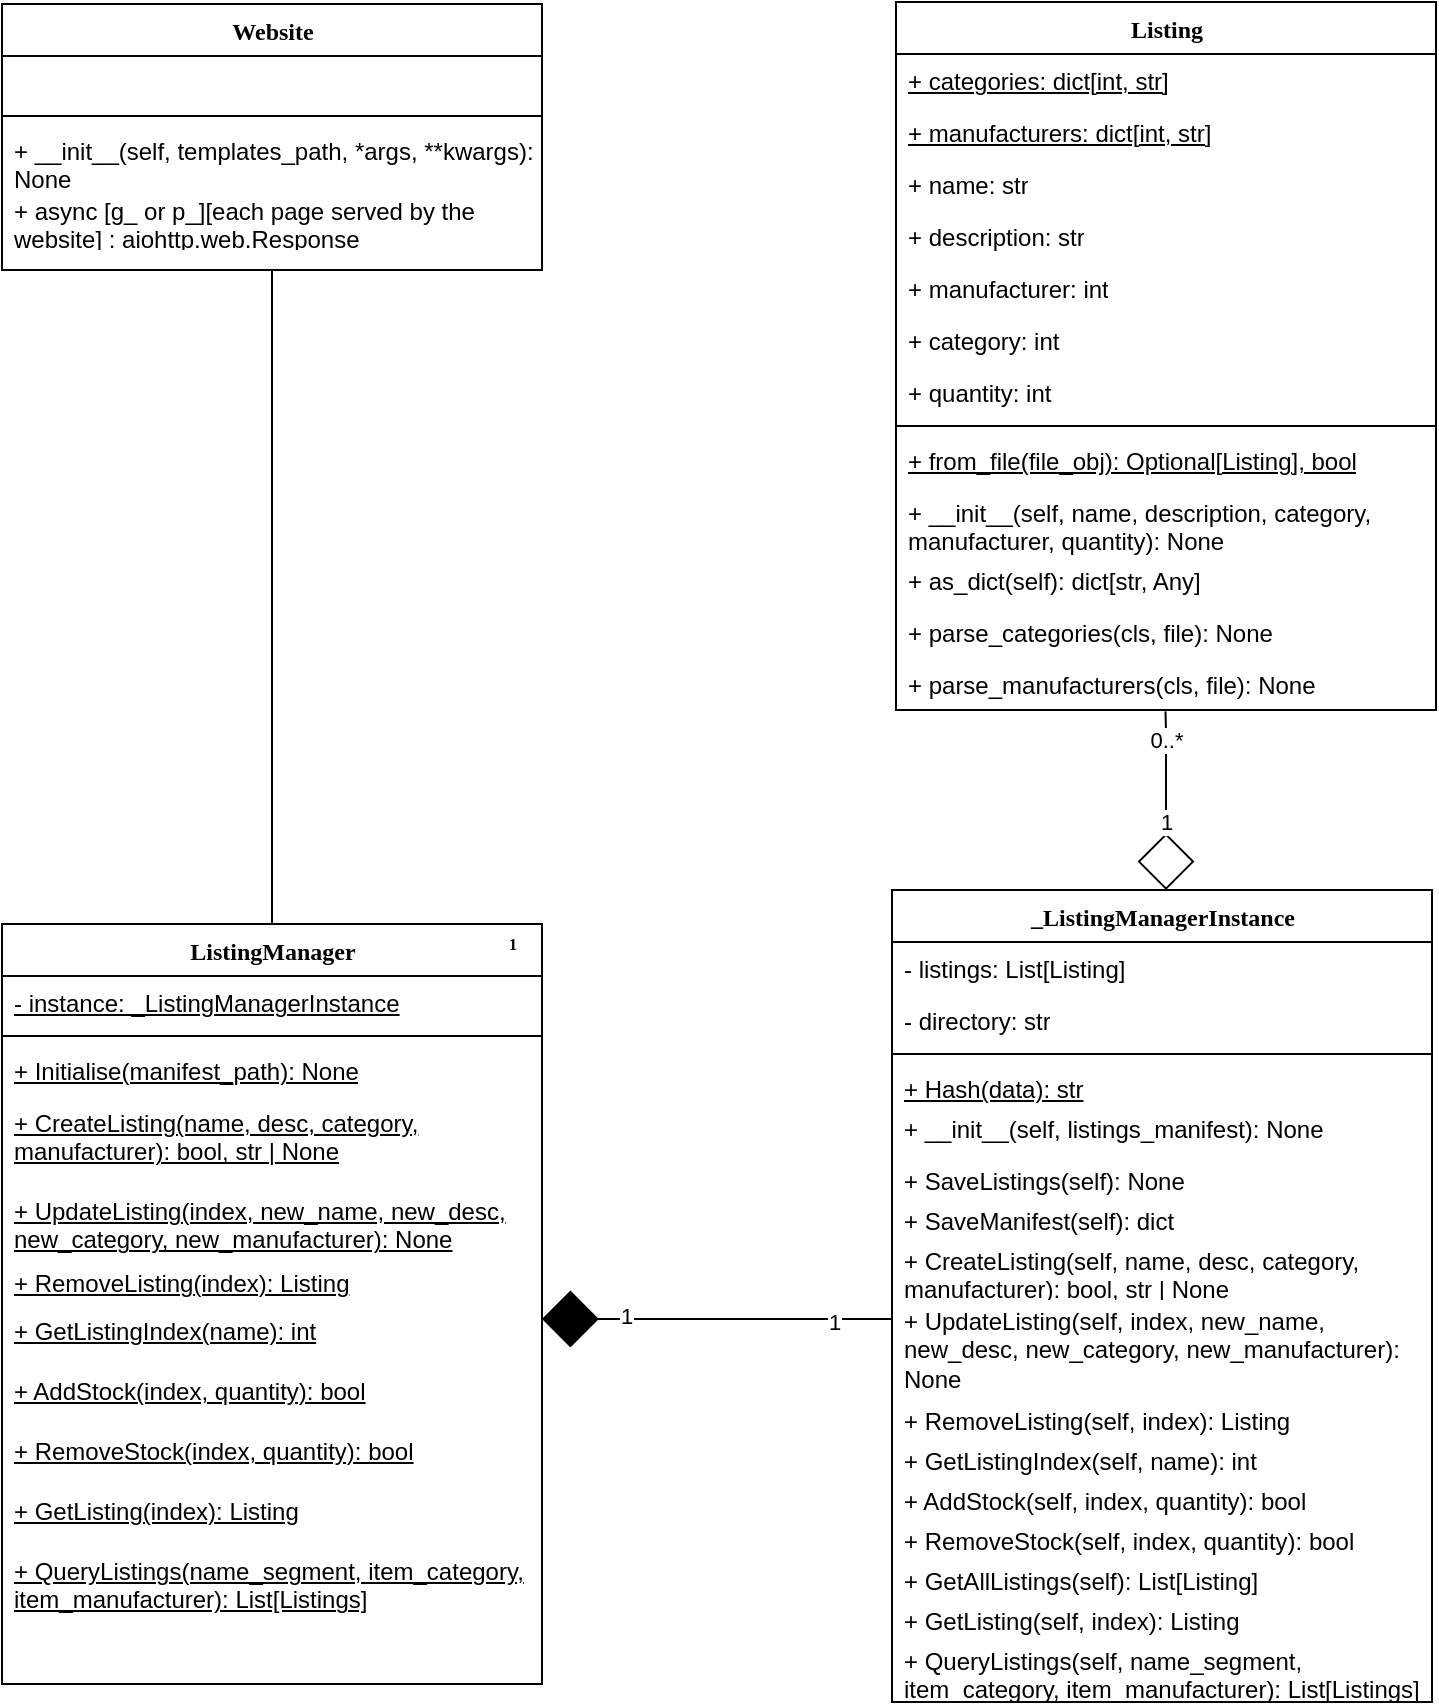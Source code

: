 <mxfile version="24.2.5" type="device">
  <diagram name="Page-1" id="9f46799a-70d6-7492-0946-bef42562c5a5">
    <mxGraphModel dx="1647" dy="848" grid="1" gridSize="10" guides="1" tooltips="1" connect="1" arrows="1" fold="1" page="1" pageScale="1" pageWidth="827" pageHeight="1169" background="none" math="0" shadow="0">
      <root>
        <mxCell id="0" />
        <mxCell id="1" parent="0" />
        <mxCell id="fig7b9ZCzUKYOjgg6JOX-109" style="edgeStyle=orthogonalEdgeStyle;rounded=0;orthogonalLoop=1;jettySize=auto;html=1;exitX=1;exitY=0.25;exitDx=0;exitDy=0;endArrow=none;endFill=0;startArrow=diamond;startFill=1;startSize=26;entryX=0;entryY=0.25;entryDx=0;entryDy=0;" parent="1" source="fig7b9ZCzUKYOjgg6JOX-33" target="fig7b9ZCzUKYOjgg6JOX-53" edge="1">
          <mxGeometry relative="1" as="geometry" />
        </mxCell>
        <mxCell id="XmoG7C3EzNgsM0h9lE8Z-25" value="1" style="edgeLabel;html=1;align=center;verticalAlign=middle;resizable=0;points=[];" parent="fig7b9ZCzUKYOjgg6JOX-109" vertex="1" connectable="0">
          <mxGeometry x="0.666" y="-1" relative="1" as="geometry">
            <mxPoint as="offset" />
          </mxGeometry>
        </mxCell>
        <mxCell id="XmoG7C3EzNgsM0h9lE8Z-33" value="1" style="edgeLabel;html=1;align=center;verticalAlign=middle;resizable=0;points=[];" parent="fig7b9ZCzUKYOjgg6JOX-109" vertex="1" connectable="0">
          <mxGeometry x="0.168" y="-1" relative="1" as="geometry">
            <mxPoint x="-60" y="-3" as="offset" />
          </mxGeometry>
        </mxCell>
        <mxCell id="78961159f06e98e8-17" value="ListingManager" style="swimlane;html=1;fontStyle=1;align=center;verticalAlign=top;childLayout=stackLayout;horizontal=1;startSize=26;horizontalStack=0;resizeParent=1;resizeLast=0;collapsible=1;marginBottom=0;swimlaneFillColor=#ffffff;rounded=0;shadow=0;comic=0;labelBackgroundColor=none;strokeWidth=1;fillColor=none;fontFamily=Verdana;fontSize=12" parent="1" vertex="1">
          <mxGeometry x="45" y="507" width="270" height="380" as="geometry" />
        </mxCell>
        <mxCell id="78961159f06e98e8-21" value="&lt;u&gt;- instance: _ListingManagerInstance&lt;/u&gt;" style="text;html=1;strokeColor=none;fillColor=none;align=left;verticalAlign=top;spacingLeft=4;spacingRight=4;whiteSpace=wrap;overflow=hidden;rotatable=0;points=[[0,0.5],[1,0.5]];portConstraint=eastwest;" parent="78961159f06e98e8-17" vertex="1">
          <mxGeometry y="26" width="270" height="26" as="geometry" />
        </mxCell>
        <mxCell id="78961159f06e98e8-19" value="" style="line;html=1;strokeWidth=1;fillColor=none;align=left;verticalAlign=middle;spacingTop=-1;spacingLeft=3;spacingRight=3;rotatable=0;labelPosition=right;points=[];portConstraint=eastwest;" parent="78961159f06e98e8-17" vertex="1">
          <mxGeometry y="52" width="270" height="8" as="geometry" />
        </mxCell>
        <mxCell id="78961159f06e98e8-20" value="&lt;span&gt;+ Initialise(manifest_path): None&lt;/span&gt;" style="text;html=1;strokeColor=none;fillColor=none;align=left;verticalAlign=top;spacingLeft=4;spacingRight=4;whiteSpace=wrap;overflow=hidden;rotatable=0;points=[[0,0.5],[1,0.5]];portConstraint=eastwest;fontStyle=4" parent="78961159f06e98e8-17" vertex="1">
          <mxGeometry y="60" width="270" height="26" as="geometry" />
        </mxCell>
        <mxCell id="78961159f06e98e8-27" value="&lt;span&gt;+ CreateListing(name, desc, category, manufacturer): bool, str | None&lt;/span&gt;" style="text;html=1;strokeColor=none;fillColor=none;align=left;verticalAlign=top;spacingLeft=4;spacingRight=4;whiteSpace=wrap;overflow=hidden;rotatable=0;points=[[0,0.5],[1,0.5]];portConstraint=eastwest;fontStyle=4" parent="78961159f06e98e8-17" vertex="1">
          <mxGeometry y="86" width="270" height="44" as="geometry" />
        </mxCell>
        <mxCell id="fig7b9ZCzUKYOjgg6JOX-31" value="&lt;span&gt;+ UpdateListing(index, new_name, new_desc, new_category, new_manufacturer): None&lt;/span&gt;" style="text;html=1;align=left;verticalAlign=top;whiteSpace=wrap;rounded=0;fontStyle=4;spacingLeft=4;spacingRight=4;spacingBottom=0;" parent="78961159f06e98e8-17" vertex="1">
          <mxGeometry y="130" width="270" height="30" as="geometry" />
        </mxCell>
        <mxCell id="fig7b9ZCzUKYOjgg6JOX-32" value="&lt;span&gt;+ RemoveListing(index): Listing&lt;/span&gt;" style="text;html=1;align=left;verticalAlign=top;whiteSpace=wrap;rounded=0;fontStyle=4;spacingLeft=4;spacingRight=4;spacingTop=6;" parent="78961159f06e98e8-17" vertex="1">
          <mxGeometry y="160" width="270" height="30" as="geometry" />
        </mxCell>
        <mxCell id="fig7b9ZCzUKYOjgg6JOX-33" value="&lt;span&gt;+ GetListingIndex(name): int&lt;/span&gt;" style="text;html=1;align=left;verticalAlign=top;whiteSpace=wrap;rounded=0;fontStyle=4;spacingLeft=4;spacingRight=4;" parent="78961159f06e98e8-17" vertex="1">
          <mxGeometry y="190" width="270" height="30" as="geometry" />
        </mxCell>
        <mxCell id="fig7b9ZCzUKYOjgg6JOX-34" value="&lt;span&gt;+ AddStock(index, quantity): bool&lt;/span&gt;" style="text;html=1;align=left;verticalAlign=top;whiteSpace=wrap;rounded=0;fontStyle=4;spacingLeft=4;spacingRight=4;" parent="78961159f06e98e8-17" vertex="1">
          <mxGeometry y="220" width="270" height="30" as="geometry" />
        </mxCell>
        <mxCell id="fig7b9ZCzUKYOjgg6JOX-35" value="&lt;span&gt;+ RemoveStock(index, quantity): bool&lt;/span&gt;" style="text;html=1;align=left;verticalAlign=top;whiteSpace=wrap;rounded=0;fontStyle=4;spacingLeft=4;spacingRight=4;" parent="78961159f06e98e8-17" vertex="1">
          <mxGeometry y="250" width="270" height="30" as="geometry" />
        </mxCell>
        <mxCell id="fig7b9ZCzUKYOjgg6JOX-37" value="&lt;span&gt;+ GetListing(index): Listing&lt;/span&gt;" style="text;html=1;align=left;verticalAlign=top;whiteSpace=wrap;rounded=0;fontStyle=4;spacingLeft=4;spacingRight=4;" parent="78961159f06e98e8-17" vertex="1">
          <mxGeometry y="280" width="270" height="30" as="geometry" />
        </mxCell>
        <mxCell id="fig7b9ZCzUKYOjgg6JOX-38" value="&lt;span&gt;+ QueryListings(name_segment, item_category, item_manufacturer): List[Listings]&lt;/span&gt;" style="text;html=1;align=left;verticalAlign=top;whiteSpace=wrap;rounded=0;fontStyle=4;spacingLeft=4;spacingRight=4;" parent="78961159f06e98e8-17" vertex="1">
          <mxGeometry y="310" width="270" height="30" as="geometry" />
        </mxCell>
        <mxCell id="fig7b9ZCzUKYOjgg6JOX-107" style="edgeStyle=orthogonalEdgeStyle;rounded=0;orthogonalLoop=1;jettySize=auto;html=1;endArrow=none;endFill=0;startArrow=diamond;startFill=0;startSize=26;exitX=0.5;exitY=0;exitDx=0;exitDy=0;entryX=0.499;entryY=1.026;entryDx=0;entryDy=0;entryPerimeter=0;" parent="1" target="NltrjaPi2r4Fd6AF4KkD-29" edge="1">
          <mxGeometry relative="1" as="geometry">
            <mxPoint x="627" y="490" as="sourcePoint" />
            <mxPoint x="450" y="280" as="targetPoint" />
            <Array as="points">
              <mxPoint x="627" y="410" />
              <mxPoint x="626" y="410" />
            </Array>
          </mxGeometry>
        </mxCell>
        <mxCell id="XmoG7C3EzNgsM0h9lE8Z-26" value="0..*" style="edgeLabel;html=1;align=center;verticalAlign=middle;resizable=0;points=[];" parent="fig7b9ZCzUKYOjgg6JOX-107" vertex="1" connectable="0">
          <mxGeometry x="0.333" relative="1" as="geometry">
            <mxPoint y="-16" as="offset" />
          </mxGeometry>
        </mxCell>
        <mxCell id="XmoG7C3EzNgsM0h9lE8Z-36" value="1" style="edgeLabel;html=1;align=center;verticalAlign=middle;resizable=0;points=[];" parent="fig7b9ZCzUKYOjgg6JOX-107" vertex="1" connectable="0">
          <mxGeometry x="-0.127" y="-2" relative="1" as="geometry">
            <mxPoint x="-2" y="5" as="offset" />
          </mxGeometry>
        </mxCell>
        <mxCell id="fig7b9ZCzUKYOjgg6JOX-48" value="_ListingManagerInstance" style="swimlane;html=1;fontStyle=1;align=center;verticalAlign=top;childLayout=stackLayout;horizontal=1;startSize=26;horizontalStack=0;resizeParent=1;resizeLast=0;collapsible=1;marginBottom=0;swimlaneFillColor=#ffffff;rounded=0;shadow=0;comic=0;labelBackgroundColor=none;strokeWidth=1;fillColor=none;fontFamily=Verdana;fontSize=12" parent="1" vertex="1">
          <mxGeometry x="490" y="490" width="270" height="406" as="geometry" />
        </mxCell>
        <mxCell id="NltrjaPi2r4Fd6AF4KkD-15" value="- listings: List[Listing]&lt;span style=&quot;color: rgba(0, 0, 0, 0); font-family: monospace; font-size: 0px; text-wrap: nowrap;&quot;&gt;%3CmxGraphModel%3E%3Croot%3E%3CmxCell%20id%3D%220%22%2F%3E%3CmxCell%20id%3D%221%22%20parent%3D%220%22%2F%3E%3CmxCell%20id%3D%222%22%20value%3D%22%26lt%3Bspan%26gt%3B%2B%20__init__(self%2C%20listings_manifest)%3A%20None%26lt%3B%2Fspan%26gt%3B%22%20style%3D%22text%3Bhtml%3D1%3BstrokeColor%3Dnone%3BfillColor%3Dnone%3Balign%3Dleft%3BverticalAlign%3Dtop%3BspacingLeft%3D4%3BspacingRight%3D4%3BwhiteSpace%3Dwrap%3Boverflow%3Dhidden%3Brotatable%3D0%3Bpoints%3D%5B%5B0%2C0.5%5D%2C%5B1%2C0.5%5D%5D%3BportConstraint%3Deastwest%3BfontStyle%3D0%22%20vertex%3D%221%22%20parent%3D%221%22%3E%3CmxGeometry%20x%3D%2230%22%20y%3D%221119%22%20width%3D%22270%22%20height%3D%2226%22%20as%3D%22geometry%22%2F%3E%3C%2FmxCell%3E%3C%2Froot%3E%3C%2FmxGraphModel%3E&lt;/span&gt;" style="text;html=1;strokeColor=none;fillColor=none;align=left;verticalAlign=top;spacingLeft=4;spacingRight=4;whiteSpace=wrap;overflow=hidden;rotatable=0;points=[[0,0.5],[1,0.5]];portConstraint=eastwest;fontStyle=0" parent="fig7b9ZCzUKYOjgg6JOX-48" vertex="1">
          <mxGeometry y="26" width="270" height="26" as="geometry" />
        </mxCell>
        <mxCell id="NltrjaPi2r4Fd6AF4KkD-16" value="- directory: str" style="text;html=1;strokeColor=none;fillColor=none;align=left;verticalAlign=top;spacingLeft=4;spacingRight=4;whiteSpace=wrap;overflow=hidden;rotatable=0;points=[[0,0.5],[1,0.5]];portConstraint=eastwest;fontStyle=0" parent="fig7b9ZCzUKYOjgg6JOX-48" vertex="1">
          <mxGeometry y="52" width="270" height="26" as="geometry" />
        </mxCell>
        <mxCell id="fig7b9ZCzUKYOjgg6JOX-50" value="" style="line;html=1;strokeWidth=1;fillColor=none;align=left;verticalAlign=middle;spacingTop=-1;spacingLeft=3;spacingRight=3;rotatable=0;labelPosition=right;points=[];portConstraint=eastwest;" parent="fig7b9ZCzUKYOjgg6JOX-48" vertex="1">
          <mxGeometry y="78" width="270" height="8" as="geometry" />
        </mxCell>
        <mxCell id="fig7b9ZCzUKYOjgg6JOX-52" value="&lt;span&gt;+ Hash(data): str&lt;/span&gt;" style="text;html=1;strokeColor=none;fillColor=none;align=left;verticalAlign=top;spacingLeft=4;spacingRight=4;whiteSpace=wrap;overflow=hidden;rotatable=0;points=[[0,0.5],[1,0.5]];portConstraint=eastwest;fontStyle=4" parent="fig7b9ZCzUKYOjgg6JOX-48" vertex="1">
          <mxGeometry y="86" width="270" height="20" as="geometry" />
        </mxCell>
        <mxCell id="fig7b9ZCzUKYOjgg6JOX-51" value="&lt;span&gt;+ __init__(self, listings_manifest): None&lt;/span&gt;" style="text;html=1;strokeColor=none;fillColor=none;align=left;verticalAlign=top;spacingLeft=4;spacingRight=4;whiteSpace=wrap;overflow=hidden;rotatable=0;points=[[0,0.5],[1,0.5]];portConstraint=eastwest;fontStyle=0" parent="fig7b9ZCzUKYOjgg6JOX-48" vertex="1">
          <mxGeometry y="106" width="270" height="26" as="geometry" />
        </mxCell>
        <mxCell id="fig7b9ZCzUKYOjgg6JOX-113" value="&lt;span&gt;+ SaveListings(self): None&lt;/span&gt;" style="text;html=1;align=left;verticalAlign=top;whiteSpace=wrap;rounded=0;fontStyle=0;spacingLeft=4;spacingRight=4;" parent="fig7b9ZCzUKYOjgg6JOX-48" vertex="1">
          <mxGeometry y="132" width="270" height="20" as="geometry" />
        </mxCell>
        <mxCell id="fig7b9ZCzUKYOjgg6JOX-114" value="&lt;span&gt;+ SaveManifest(self): dict&lt;/span&gt;" style="text;html=1;align=left;verticalAlign=top;whiteSpace=wrap;rounded=0;fontStyle=0;spacingLeft=4;spacingRight=4;" parent="fig7b9ZCzUKYOjgg6JOX-48" vertex="1">
          <mxGeometry y="152" width="270" height="20" as="geometry" />
        </mxCell>
        <mxCell id="fig7b9ZCzUKYOjgg6JOX-115" value="&lt;span&gt;+ CreateListing(self, name, desc, category, manufacturer): bool, str | None&lt;/span&gt;" style="text;html=1;strokeColor=none;fillColor=none;align=left;verticalAlign=top;spacingLeft=4;spacingRight=4;whiteSpace=wrap;overflow=hidden;rotatable=0;points=[[0,0.5],[1,0.5]];portConstraint=eastwest;fontStyle=0" parent="fig7b9ZCzUKYOjgg6JOX-48" vertex="1">
          <mxGeometry y="172" width="270" height="30" as="geometry" />
        </mxCell>
        <mxCell id="fig7b9ZCzUKYOjgg6JOX-53" value="&lt;span&gt;+ UpdateListing(&lt;/span&gt;self,&amp;nbsp;&lt;span&gt;index, new_name, new_desc, new_category, new_manufacturer): None&lt;/span&gt;" style="text;html=1;align=left;verticalAlign=top;whiteSpace=wrap;rounded=0;fontStyle=0;spacingLeft=4;spacingRight=4;" parent="fig7b9ZCzUKYOjgg6JOX-48" vertex="1">
          <mxGeometry y="202" width="270" height="50" as="geometry" />
        </mxCell>
        <mxCell id="fig7b9ZCzUKYOjgg6JOX-54" value="&lt;span&gt;+ RemoveListing(&lt;/span&gt;self,&amp;nbsp;&lt;span&gt;index): Listing&lt;/span&gt;" style="text;html=1;align=left;verticalAlign=top;whiteSpace=wrap;rounded=0;fontStyle=0;spacingLeft=4;spacingRight=4;" parent="fig7b9ZCzUKYOjgg6JOX-48" vertex="1">
          <mxGeometry y="252" width="270" height="20" as="geometry" />
        </mxCell>
        <mxCell id="fig7b9ZCzUKYOjgg6JOX-55" value="&lt;span&gt;+ GetListingIndex(&lt;/span&gt;self,&amp;nbsp;&lt;span&gt;name): int&lt;/span&gt;" style="text;html=1;align=left;verticalAlign=top;whiteSpace=wrap;rounded=0;fontStyle=0;spacingLeft=4;spacingRight=4;" parent="fig7b9ZCzUKYOjgg6JOX-48" vertex="1">
          <mxGeometry y="272" width="270" height="20" as="geometry" />
        </mxCell>
        <mxCell id="fig7b9ZCzUKYOjgg6JOX-56" value="&lt;span&gt;+ AddStock(&lt;/span&gt;self,&amp;nbsp;&lt;span&gt;index, quantity): bool&lt;/span&gt;" style="text;html=1;align=left;verticalAlign=top;whiteSpace=wrap;rounded=0;fontStyle=0;spacingLeft=4;spacingRight=4;" parent="fig7b9ZCzUKYOjgg6JOX-48" vertex="1">
          <mxGeometry y="292" width="270" height="20" as="geometry" />
        </mxCell>
        <mxCell id="fig7b9ZCzUKYOjgg6JOX-57" value="&lt;span&gt;+ RemoveStock(&lt;/span&gt;self,&amp;nbsp;&lt;span&gt;index, quantity): bool&lt;/span&gt;" style="text;html=1;align=left;verticalAlign=top;whiteSpace=wrap;rounded=0;fontStyle=0;spacingLeft=4;spacingRight=4;" parent="fig7b9ZCzUKYOjgg6JOX-48" vertex="1">
          <mxGeometry y="312" width="270" height="20" as="geometry" />
        </mxCell>
        <mxCell id="fig7b9ZCzUKYOjgg6JOX-58" value="&lt;span&gt;+ GetAllListings(&lt;/span&gt;self&lt;span&gt;): List[Listing]&lt;/span&gt;" style="text;html=1;align=left;verticalAlign=top;whiteSpace=wrap;rounded=0;fontStyle=0;spacingLeft=4;spacingRight=4;" parent="fig7b9ZCzUKYOjgg6JOX-48" vertex="1">
          <mxGeometry y="332" width="270" height="20" as="geometry" />
        </mxCell>
        <mxCell id="fig7b9ZCzUKYOjgg6JOX-59" value="&lt;span&gt;+ GetListing(&lt;/span&gt;self,&amp;nbsp;&lt;span&gt;index): Listing&lt;/span&gt;" style="text;html=1;align=left;verticalAlign=top;whiteSpace=wrap;rounded=0;fontStyle=0;spacingLeft=4;spacingRight=4;" parent="fig7b9ZCzUKYOjgg6JOX-48" vertex="1">
          <mxGeometry y="352" width="270" height="20" as="geometry" />
        </mxCell>
        <mxCell id="fig7b9ZCzUKYOjgg6JOX-60" value="&lt;span&gt;+ QueryListings(&lt;/span&gt;self,&amp;nbsp;&lt;span&gt;name_segment, item_category, item_manufacturer): List[Listings]&lt;/span&gt;" style="text;html=1;align=left;verticalAlign=top;whiteSpace=wrap;rounded=0;fontStyle=0;spacingLeft=4;spacingRight=4;" parent="fig7b9ZCzUKYOjgg6JOX-48" vertex="1">
          <mxGeometry y="372" width="270" height="30" as="geometry" />
        </mxCell>
        <mxCell id="ZP1dKJC5dzPqeBDrlxW5-11" style="edgeStyle=orthogonalEdgeStyle;rounded=0;orthogonalLoop=1;jettySize=auto;html=1;endArrow=none;endFill=0;" parent="1" source="fig7b9ZCzUKYOjgg6JOX-80" target="78961159f06e98e8-17" edge="1">
          <mxGeometry relative="1" as="geometry" />
        </mxCell>
        <mxCell id="fig7b9ZCzUKYOjgg6JOX-80" value="Website" style="swimlane;html=1;fontStyle=1;align=center;verticalAlign=top;childLayout=stackLayout;horizontal=1;startSize=26;horizontalStack=0;resizeParent=1;resizeLast=0;collapsible=1;marginBottom=0;swimlaneFillColor=#ffffff;rounded=0;shadow=0;comic=0;labelBackgroundColor=none;strokeWidth=1;fillColor=none;fontFamily=Verdana;fontSize=12" parent="1" vertex="1">
          <mxGeometry x="45" y="47" width="270" height="133" as="geometry" />
        </mxCell>
        <mxCell id="fig7b9ZCzUKYOjgg6JOX-81" value="&amp;nbsp;" style="text;html=1;strokeColor=none;fillColor=none;align=left;verticalAlign=top;spacingLeft=4;spacingRight=4;whiteSpace=wrap;overflow=hidden;rotatable=0;points=[[0,0.5],[1,0.5]];portConstraint=eastwest;fontStyle=0" parent="fig7b9ZCzUKYOjgg6JOX-80" vertex="1">
          <mxGeometry y="26" width="270" height="26" as="geometry" />
        </mxCell>
        <mxCell id="fig7b9ZCzUKYOjgg6JOX-82" value="" style="line;html=1;strokeWidth=1;fillColor=none;align=left;verticalAlign=middle;spacingTop=-1;spacingLeft=3;spacingRight=3;rotatable=0;labelPosition=right;points=[];portConstraint=eastwest;" parent="fig7b9ZCzUKYOjgg6JOX-80" vertex="1">
          <mxGeometry y="52" width="270" height="8" as="geometry" />
        </mxCell>
        <mxCell id="fig7b9ZCzUKYOjgg6JOX-83" value="+ __init__(self, templates_path, *args, **kwargs): None" style="text;html=1;strokeColor=none;fillColor=none;align=left;verticalAlign=top;spacingLeft=4;spacingRight=4;whiteSpace=wrap;overflow=hidden;rotatable=0;points=[[0,0.5],[1,0.5]];portConstraint=eastwest;fontStyle=0" parent="fig7b9ZCzUKYOjgg6JOX-80" vertex="1">
          <mxGeometry y="60" width="270" height="30" as="geometry" />
        </mxCell>
        <mxCell id="NltrjaPi2r4Fd6AF4KkD-36" value="+ async [g_ or p_][each page served by the website] : aiohttp.web.Response" style="text;html=1;strokeColor=none;fillColor=none;align=left;verticalAlign=top;spacingLeft=4;spacingRight=4;whiteSpace=wrap;overflow=hidden;rotatable=0;points=[[0,0.5],[1,0.5]];portConstraint=eastwest;fontStyle=0" parent="fig7b9ZCzUKYOjgg6JOX-80" vertex="1">
          <mxGeometry y="90" width="270" height="30" as="geometry" />
        </mxCell>
        <mxCell id="fig7b9ZCzUKYOjgg6JOX-98" value="Listing" style="swimlane;html=1;fontStyle=1;align=center;verticalAlign=top;childLayout=stackLayout;horizontal=1;startSize=26;horizontalStack=0;resizeParent=1;resizeLast=0;collapsible=1;marginBottom=0;swimlaneFillColor=#ffffff;rounded=0;shadow=0;comic=0;labelBackgroundColor=none;strokeWidth=1;fillColor=none;fontFamily=Verdana;fontSize=12" parent="1" vertex="1">
          <mxGeometry x="492" y="46" width="270" height="354" as="geometry" />
        </mxCell>
        <mxCell id="fig7b9ZCzUKYOjgg6JOX-99" value="+ categories: dict[int, str]" style="text;html=1;strokeColor=none;fillColor=none;align=left;verticalAlign=top;spacingLeft=4;spacingRight=4;whiteSpace=wrap;overflow=hidden;rotatable=0;points=[[0,0.5],[1,0.5]];portConstraint=eastwest;fontStyle=4" parent="fig7b9ZCzUKYOjgg6JOX-98" vertex="1">
          <mxGeometry y="26" width="270" height="26" as="geometry" />
        </mxCell>
        <mxCell id="NltrjaPi2r4Fd6AF4KkD-21" value="+ manufacturers: dict[int, str]" style="text;html=1;strokeColor=none;fillColor=none;align=left;verticalAlign=top;spacingLeft=4;spacingRight=4;whiteSpace=wrap;overflow=hidden;rotatable=0;points=[[0,0.5],[1,0.5]];portConstraint=eastwest;fontStyle=4" parent="fig7b9ZCzUKYOjgg6JOX-98" vertex="1">
          <mxGeometry y="52" width="270" height="26" as="geometry" />
        </mxCell>
        <mxCell id="NltrjaPi2r4Fd6AF4KkD-22" value="+ name: str" style="text;html=1;strokeColor=none;fillColor=none;align=left;verticalAlign=top;spacingLeft=4;spacingRight=4;whiteSpace=wrap;overflow=hidden;rotatable=0;points=[[0,0.5],[1,0.5]];portConstraint=eastwest;fontStyle=0" parent="fig7b9ZCzUKYOjgg6JOX-98" vertex="1">
          <mxGeometry y="78" width="270" height="26" as="geometry" />
        </mxCell>
        <mxCell id="NltrjaPi2r4Fd6AF4KkD-23" value="+ description: str" style="text;html=1;strokeColor=none;fillColor=none;align=left;verticalAlign=top;spacingLeft=4;spacingRight=4;whiteSpace=wrap;overflow=hidden;rotatable=0;points=[[0,0.5],[1,0.5]];portConstraint=eastwest;fontStyle=0" parent="fig7b9ZCzUKYOjgg6JOX-98" vertex="1">
          <mxGeometry y="104" width="270" height="26" as="geometry" />
        </mxCell>
        <mxCell id="NltrjaPi2r4Fd6AF4KkD-24" value="+ manufacturer: int" style="text;html=1;strokeColor=none;fillColor=none;align=left;verticalAlign=top;spacingLeft=4;spacingRight=4;whiteSpace=wrap;overflow=hidden;rotatable=0;points=[[0,0.5],[1,0.5]];portConstraint=eastwest;fontStyle=0" parent="fig7b9ZCzUKYOjgg6JOX-98" vertex="1">
          <mxGeometry y="130" width="270" height="26" as="geometry" />
        </mxCell>
        <mxCell id="NltrjaPi2r4Fd6AF4KkD-25" value="+ category: int" style="text;html=1;strokeColor=none;fillColor=none;align=left;verticalAlign=top;spacingLeft=4;spacingRight=4;whiteSpace=wrap;overflow=hidden;rotatable=0;points=[[0,0.5],[1,0.5]];portConstraint=eastwest;fontStyle=0" parent="fig7b9ZCzUKYOjgg6JOX-98" vertex="1">
          <mxGeometry y="156" width="270" height="26" as="geometry" />
        </mxCell>
        <mxCell id="NltrjaPi2r4Fd6AF4KkD-26" value="+ quantity: int" style="text;html=1;strokeColor=none;fillColor=none;align=left;verticalAlign=top;spacingLeft=4;spacingRight=4;whiteSpace=wrap;overflow=hidden;rotatable=0;points=[[0,0.5],[1,0.5]];portConstraint=eastwest;fontStyle=0" parent="fig7b9ZCzUKYOjgg6JOX-98" vertex="1">
          <mxGeometry y="182" width="270" height="26" as="geometry" />
        </mxCell>
        <mxCell id="fig7b9ZCzUKYOjgg6JOX-100" value="" style="line;html=1;strokeWidth=1;fillColor=none;align=left;verticalAlign=middle;spacingTop=-1;spacingLeft=3;spacingRight=3;rotatable=0;labelPosition=right;points=[];portConstraint=eastwest;" parent="fig7b9ZCzUKYOjgg6JOX-98" vertex="1">
          <mxGeometry y="208" width="270" height="8" as="geometry" />
        </mxCell>
        <mxCell id="NltrjaPi2r4Fd6AF4KkD-30" value="+ from_file(file_obj): Optional[Listing], bool" style="text;html=1;strokeColor=none;fillColor=none;align=left;verticalAlign=top;spacingLeft=4;spacingRight=4;whiteSpace=wrap;overflow=hidden;rotatable=0;points=[[0,0.5],[1,0.5]];portConstraint=eastwest;fontStyle=4" parent="fig7b9ZCzUKYOjgg6JOX-98" vertex="1">
          <mxGeometry y="216" width="270" height="26" as="geometry" />
        </mxCell>
        <mxCell id="NltrjaPi2r4Fd6AF4KkD-27" value="+ __init__(self, name, description, category, manufacturer, quantity): None" style="text;html=1;strokeColor=none;fillColor=none;align=left;verticalAlign=top;spacingLeft=4;spacingRight=4;whiteSpace=wrap;overflow=hidden;rotatable=0;points=[[0,0.5],[1,0.5]];portConstraint=eastwest;fontStyle=0" parent="fig7b9ZCzUKYOjgg6JOX-98" vertex="1">
          <mxGeometry y="242" width="270" height="34" as="geometry" />
        </mxCell>
        <mxCell id="fig7b9ZCzUKYOjgg6JOX-101" value="+ as_dict(self): dict[str, Any]" style="text;html=1;strokeColor=none;fillColor=none;align=left;verticalAlign=top;spacingLeft=4;spacingRight=4;whiteSpace=wrap;overflow=hidden;rotatable=0;points=[[0,0.5],[1,0.5]];portConstraint=eastwest;fontStyle=0" parent="fig7b9ZCzUKYOjgg6JOX-98" vertex="1">
          <mxGeometry y="276" width="270" height="26" as="geometry" />
        </mxCell>
        <mxCell id="NltrjaPi2r4Fd6AF4KkD-28" value="+ parse_categories(cls, file): None" style="text;html=1;strokeColor=none;fillColor=none;align=left;verticalAlign=top;spacingLeft=4;spacingRight=4;whiteSpace=wrap;overflow=hidden;rotatable=0;points=[[0,0.5],[1,0.5]];portConstraint=eastwest;fontStyle=0" parent="fig7b9ZCzUKYOjgg6JOX-98" vertex="1">
          <mxGeometry y="302" width="270" height="26" as="geometry" />
        </mxCell>
        <mxCell id="NltrjaPi2r4Fd6AF4KkD-29" value="+ parse_manufacturers(cls, file): None" style="text;html=1;strokeColor=none;fillColor=none;align=left;verticalAlign=top;spacingLeft=4;spacingRight=4;whiteSpace=wrap;overflow=hidden;rotatable=0;points=[[0,0.5],[1,0.5]];portConstraint=eastwest;fontStyle=0" parent="fig7b9ZCzUKYOjgg6JOX-98" vertex="1">
          <mxGeometry y="328" width="270" height="26" as="geometry" />
        </mxCell>
        <mxCell id="XmoG7C3EzNgsM0h9lE8Z-30" value="&lt;span style=&quot;font-family: Verdana; font-weight: 700; font-size: 8px;&quot;&gt;1&lt;/span&gt;" style="text;html=1;align=center;verticalAlign=middle;resizable=0;points=[];autosize=1;strokeColor=none;fillColor=none;fontSize=8;" parent="1" vertex="1">
          <mxGeometry x="285" y="507" width="30" height="20" as="geometry" />
        </mxCell>
      </root>
    </mxGraphModel>
  </diagram>
</mxfile>

